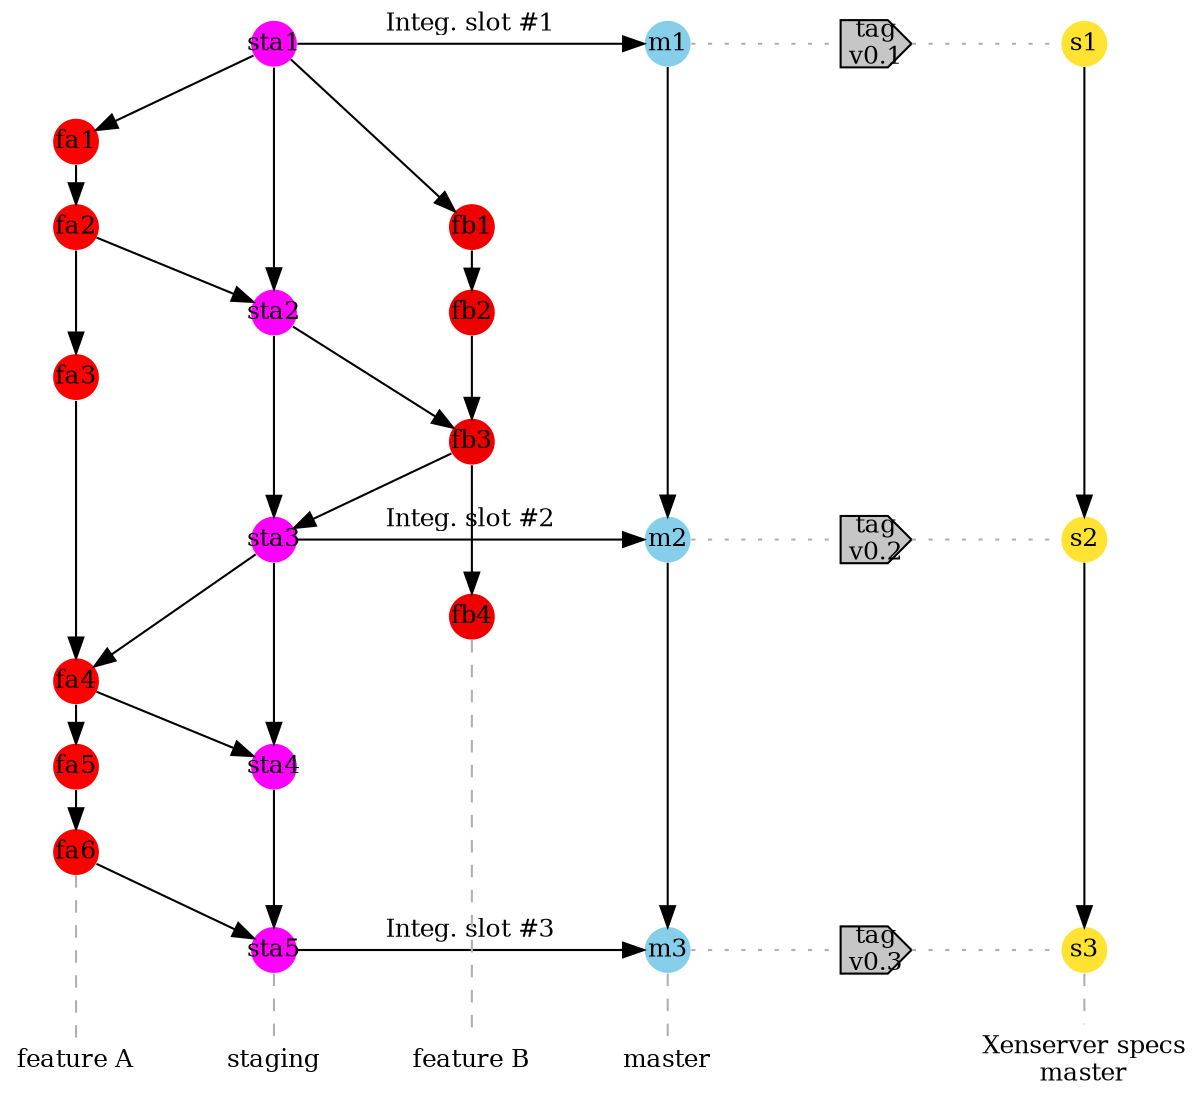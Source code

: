 strict digraph g{
rankdir="TB";
nodesep=0.5;
ranksep=0.25;
splines=line;
forcelabels=false;

// general
node [style=filled, color="black", fontcolor="black", font="Consolas", fontsize="12pt"];
edge [style=filled, color="black", fontcolor="black", font="Consolas", fontsize="12pt"];

// branch names
node [fixedsize=false, penwidth=0, fillcolor=none, shape=none, width=0, height=0, margin="0.05"];
subgraph {
    rank=same;
    specs [label="Xenserver specs\nmaster", group="specs"];
    master [label="master", group="master"];
    staging [label="staging", group="staging"];
    featA [label="feature A", group="featA"];
    featB [label="feature B", group="featB"];
}
// tags
node [shape=cds, fixedsize=false, fillcolor="#C6C6C6", penwidth=1]
t1 [label="tag\nv0.1"]
t2 [label="tag\nv0.2"]
t3 [label="tag\nv0.3"]

// graph
node [width=0.3, height=0.3, fixedsize=true, shape=circle,penwidth=0]

node  [group="specs", fillcolor="#FFE333"];
s1 [label="s1"];
s2 [label="s2"];
s3 [label="s3"];
s1 -> s2 -> s3;
s3 -> specs [color="#b0b0b0", style=dashed, arrowhead=none ];

node  [group="master", fillcolor="skyblue"];
m1 [label="m1"];
m2 [label="m2"];
m3 [label="m3"];
m1 -> m2 -> m3;
m3 -> master [color="#b0b0b0", style=dashed, arrowhead=none ];

node  [group="staging", fillcolor="magenta"];
sta1 [label="sta1"];
sta2 [label="sta2"];
sta3 [label="sta3"];
sta4 [label="sta4"];
sta5 [label="sta5"];
sta1 -> sta2 -> sta3 -> sta4 -> sta5;
sta5 -> staging [color="#b0b0b0", style=dashed, arrowhead=none ];

node  [group="featA", fillcolor="red"];
fa1 [label="fa1"];
fa2 [label="fa2"];
fa3 [label="fa3"];
fa4 [label="fa4"];
fa5 [label="fa5"];
fa6 [label="fa6"];
fa1 -> fa2 -> fa3 -> fa4 -> fa5 -> fa6;
fa6 -> featA [color="#b0b0b0", style=dashed, arrowhead=none ];

node  [group="featB", fillcolor="red2"];
fb1 [label="fb1"];
fb2 [label="fb2"];
fb3 [label="fb3"];
fb4 [label="fb4"];
fb1 -> fb2 -> fb3 -> fb4;
fb4 -> featB [color="#b0b0b0", style=dashed, arrowhead=none ];

//Feature A merge
sta1 -> fa1;
fa2 -> sta2;
fa4 -> sta4;
fa6 -> sta5;
//Feature B merge
fb3 -> sta3;
sta2 -> fb3;
sta3 -> fa4;
sta1 -> fb1;
//Staging branch merge to master
subgraph  {
    rank="same";
    sta1 -> m1 [label="Integ. slot #1"];
}
subgraph  {
    rank="same";
    sta3 -> m2 [label="Integ. slot #2"];
}
subgraph  {
    rank="same";
    sta5 -> m3 [label="Integ. slot #3"];
}
// tags connections
edge [color="#b0b0b0", style=dotted, len=0.3, arrowhead=none, penwidth=1];
subgraph  {
    rank="same";
    m1 -> t1;
    t1 -> s1;
}
subgraph  {
    rank="same";
    m2 -> t2 ;
    t2 -> s2 ;
}
subgraph  {
    rank="same";
    m3 -> t3;
    t3 -> s3;
}
}
